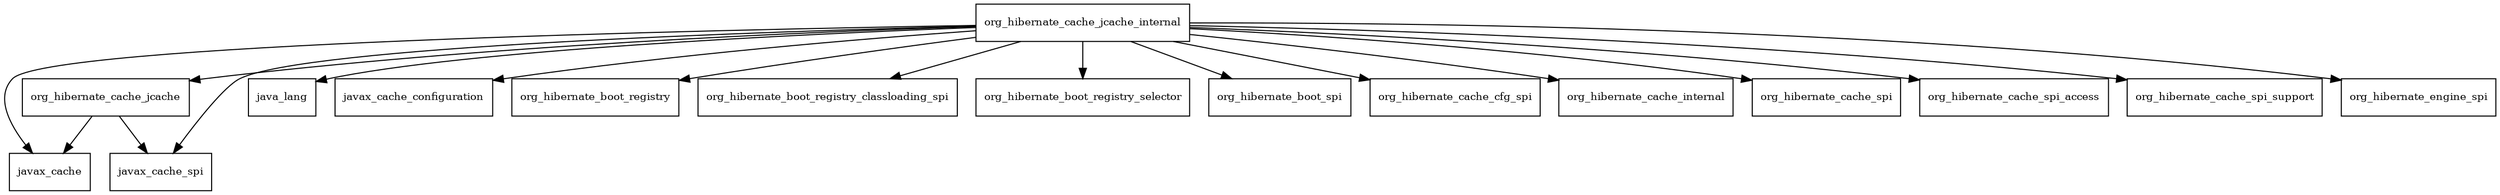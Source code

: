 digraph hibernate_jcache_5_4_1_Final_package_dependencies {
  node [shape = box, fontsize=10.0];
  org_hibernate_cache_jcache -> javax_cache;
  org_hibernate_cache_jcache -> javax_cache_spi;
  org_hibernate_cache_jcache_internal -> java_lang;
  org_hibernate_cache_jcache_internal -> javax_cache;
  org_hibernate_cache_jcache_internal -> javax_cache_configuration;
  org_hibernate_cache_jcache_internal -> javax_cache_spi;
  org_hibernate_cache_jcache_internal -> org_hibernate_boot_registry;
  org_hibernate_cache_jcache_internal -> org_hibernate_boot_registry_classloading_spi;
  org_hibernate_cache_jcache_internal -> org_hibernate_boot_registry_selector;
  org_hibernate_cache_jcache_internal -> org_hibernate_boot_spi;
  org_hibernate_cache_jcache_internal -> org_hibernate_cache_cfg_spi;
  org_hibernate_cache_jcache_internal -> org_hibernate_cache_internal;
  org_hibernate_cache_jcache_internal -> org_hibernate_cache_jcache;
  org_hibernate_cache_jcache_internal -> org_hibernate_cache_spi;
  org_hibernate_cache_jcache_internal -> org_hibernate_cache_spi_access;
  org_hibernate_cache_jcache_internal -> org_hibernate_cache_spi_support;
  org_hibernate_cache_jcache_internal -> org_hibernate_engine_spi;
}
